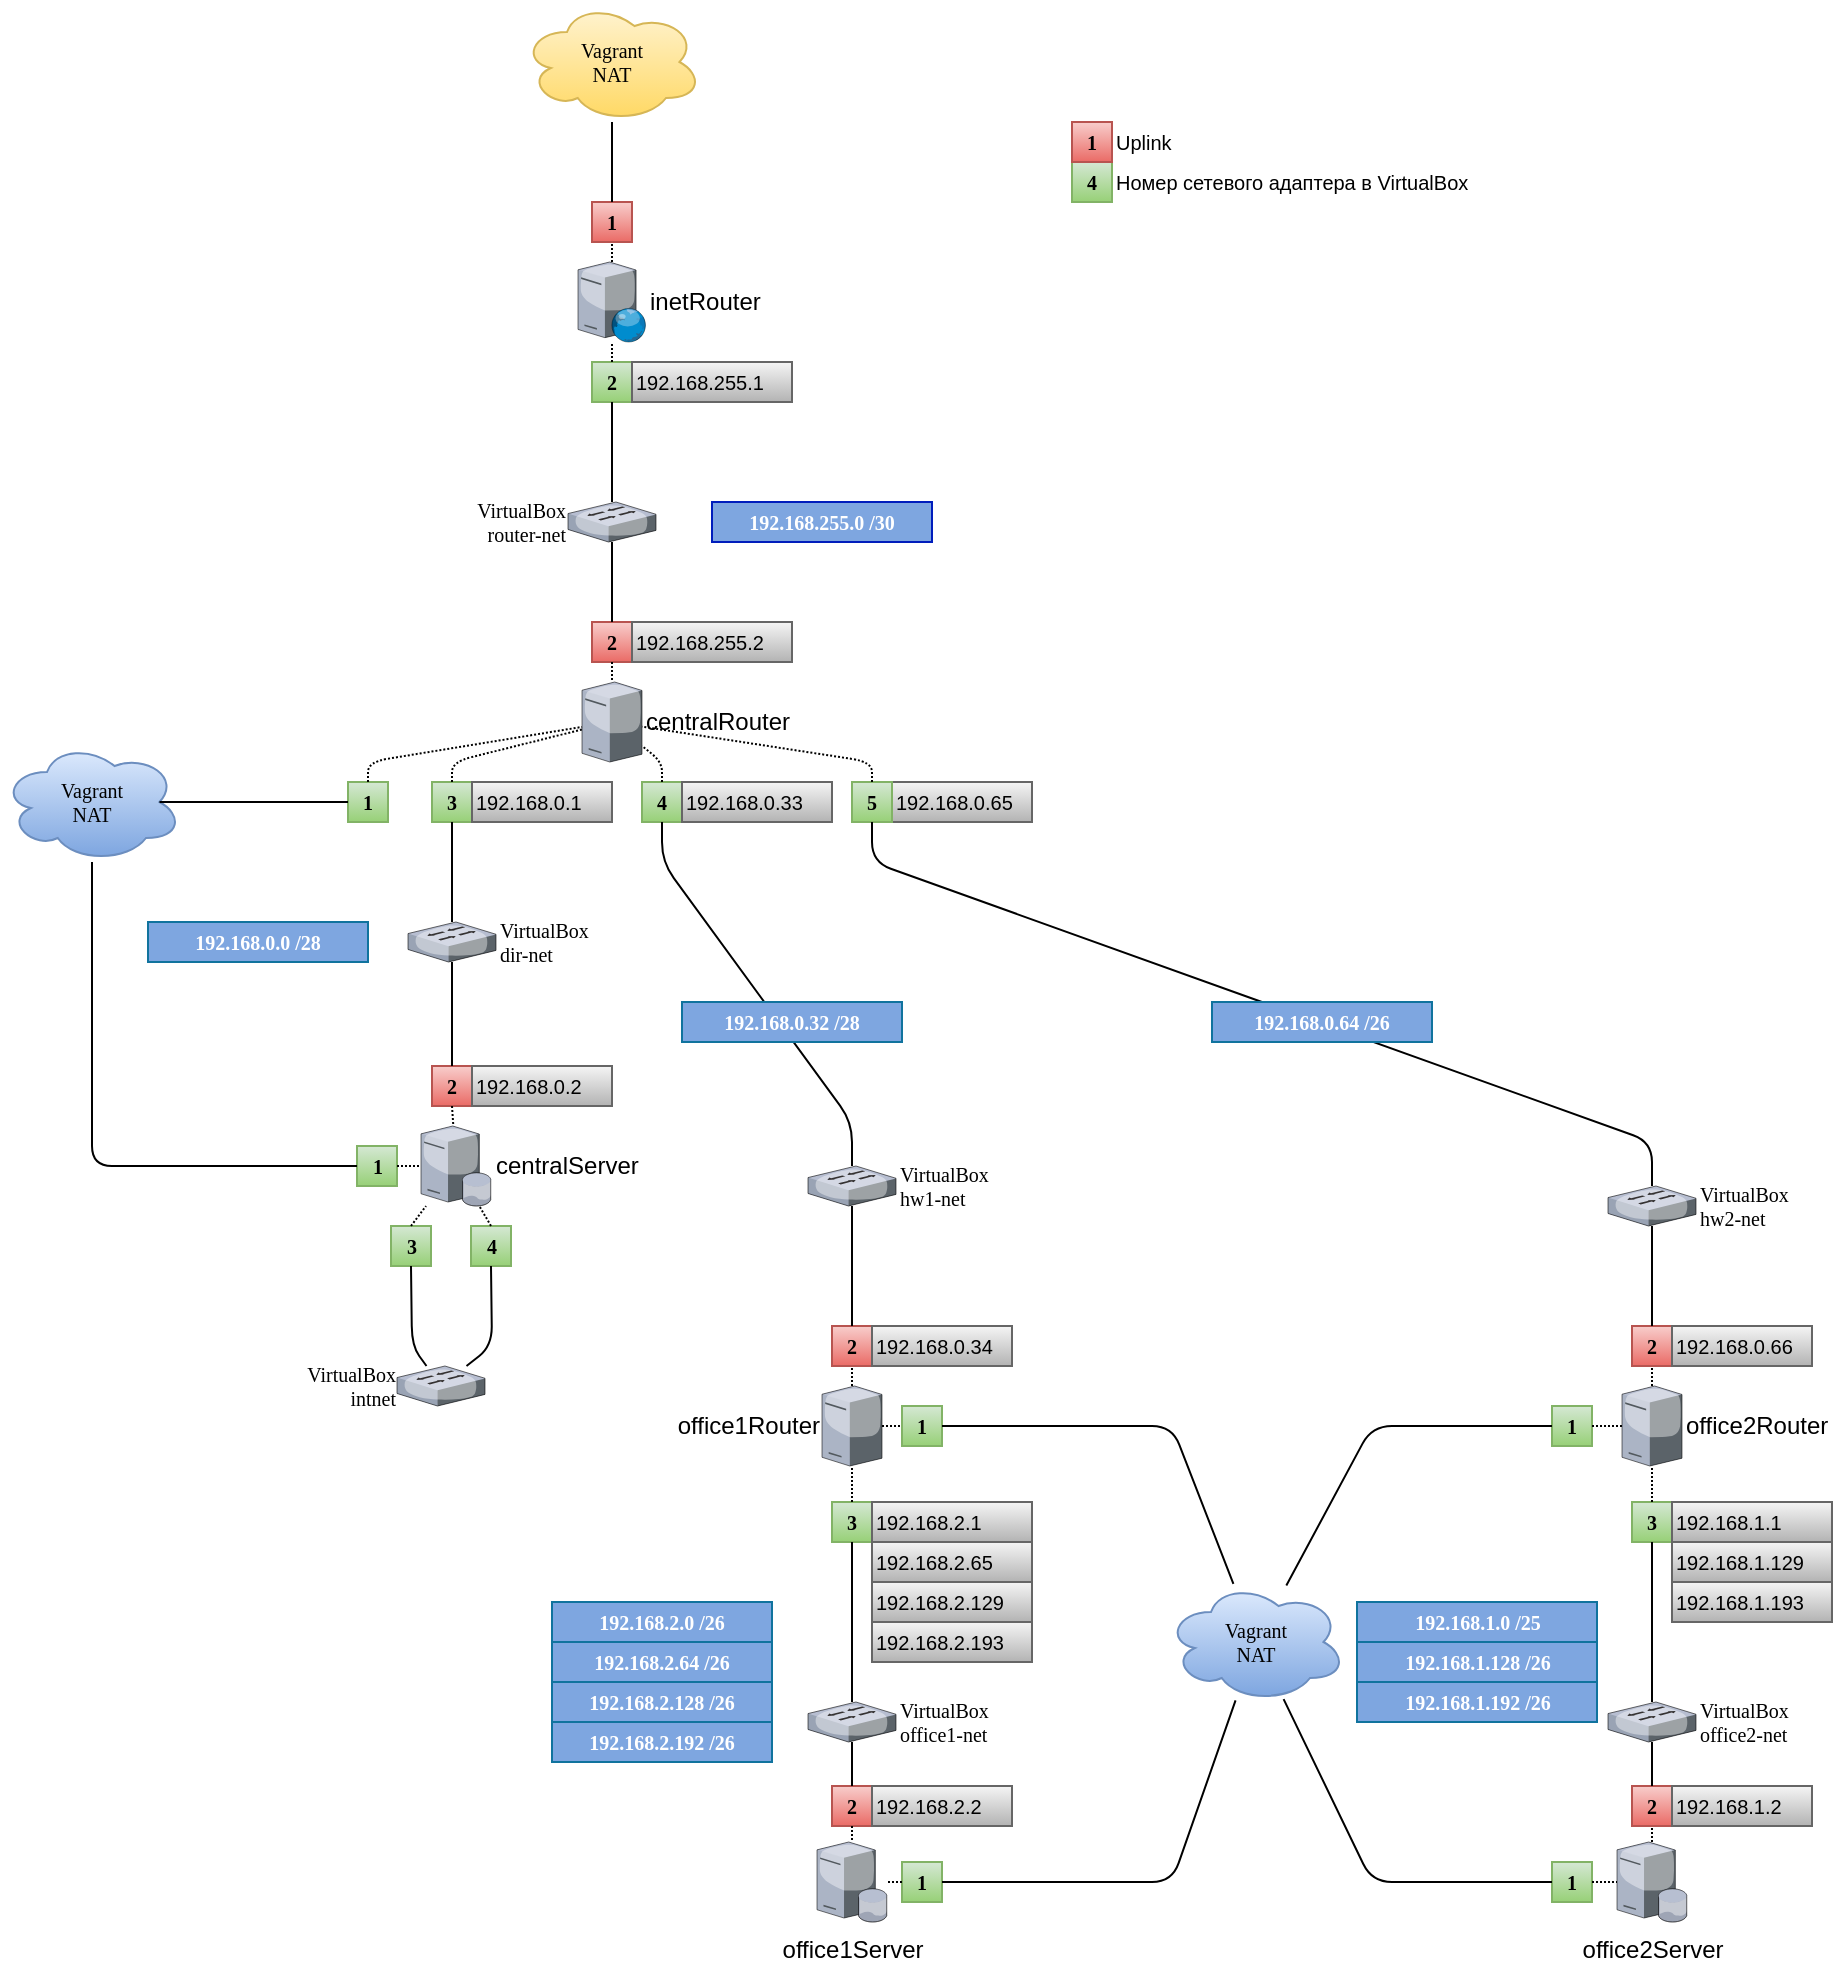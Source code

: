 <mxfile version="12.3.8" type="device" pages="1"><diagram name="Page-1" id="c37626ed-c26b-45fb-9056-f9ebc6bb27b6"><mxGraphModel dx="1422" dy="853" grid="1" gridSize="10" guides="1" tooltips="1" connect="1" arrows="1" fold="1" page="1" pageScale="1" pageWidth="1100" pageHeight="850" background="#ffffff" math="0" shadow="0"><root><mxCell id="0"/><mxCell id="1" parent="0"/><mxCell id="TMG8NA0L2MhNO47dBVVJ-2" value="centralRouter" style="verticalLabelPosition=middle;aspect=fixed;html=1;verticalAlign=middle;strokeColor=none;align=left;outlineConnect=0;shape=mxgraph.citrix.tower_server;labelPosition=right;" parent="1" vertex="1"><mxGeometry x="355" y="360" width="30" height="40" as="geometry"/></mxCell><mxCell id="TMG8NA0L2MhNO47dBVVJ-4" value="inetRouter" style="verticalLabelPosition=middle;aspect=fixed;html=1;verticalAlign=middle;strokeColor=none;align=left;outlineConnect=0;shape=mxgraph.citrix.web_server;labelPosition=right;" parent="1" vertex="1"><mxGeometry x="353" y="150" width="34" height="40" as="geometry"/></mxCell><mxCell id="TMG8NA0L2MhNO47dBVVJ-5" value="centralServer" style="verticalLabelPosition=middle;aspect=fixed;html=1;verticalAlign=middle;strokeColor=none;align=left;outlineConnect=0;shape=mxgraph.citrix.database_server;labelPosition=right;" parent="1" vertex="1"><mxGeometry x="274.5" y="582" width="35" height="40" as="geometry"/></mxCell><mxCell id="TMG8NA0L2MhNO47dBVVJ-12" value="1" style="rounded=0;whiteSpace=wrap;html=1;fontFamily=Verdana;fontSize=10;fillColor=#f8cecc;strokeColor=#b85450;fontStyle=1;gradientColor=#ea6b66;" parent="1" vertex="1"><mxGeometry x="360" y="120" width="20" height="20" as="geometry"/></mxCell><mxCell id="TMG8NA0L2MhNO47dBVVJ-14" value="&lt;div&gt;VirtualBox&lt;/div&gt;&lt;div&gt;router-net&lt;/div&gt;" style="verticalLabelPosition=middle;aspect=fixed;html=1;verticalAlign=middle;strokeColor=none;align=right;outlineConnect=0;shape=mxgraph.citrix.switch;fontFamily=Verdana;fontSize=10;fontColor=#000000;labelPosition=left;" parent="1" vertex="1"><mxGeometry x="348" y="270" width="44" height="20" as="geometry"/></mxCell><mxCell id="TMG8NA0L2MhNO47dBVVJ-15" value="2" style="rounded=0;whiteSpace=wrap;html=1;fontFamily=Verdana;fontSize=10;fillColor=#d5e8d4;strokeColor=#82b366;fontStyle=1;gradientColor=#97d077;" parent="1" vertex="1"><mxGeometry x="360" y="200" width="20" height="20" as="geometry"/></mxCell><mxCell id="TMG8NA0L2MhNO47dBVVJ-17" value="" style="endArrow=none;html=1;fontFamily=Verdana;fontSize=10;fontColor=#FFFFFF;entryX=0.5;entryY=1;entryDx=0;entryDy=0;" parent="1" source="TMG8NA0L2MhNO47dBVVJ-14" target="TMG8NA0L2MhNO47dBVVJ-15" edge="1"><mxGeometry width="50" height="50" relative="1" as="geometry"><mxPoint x="480" y="290" as="sourcePoint"/><mxPoint x="530" y="240" as="targetPoint"/></mxGeometry></mxCell><mxCell id="TMG8NA0L2MhNO47dBVVJ-18" value="2" style="rounded=0;whiteSpace=wrap;html=1;fontFamily=Verdana;fontSize=10;fillColor=#f8cecc;strokeColor=#b85450;fontStyle=1;gradientColor=#ea6b66;" parent="1" vertex="1"><mxGeometry x="360" y="330" width="20" height="20" as="geometry"/></mxCell><mxCell id="TMG8NA0L2MhNO47dBVVJ-20" value="" style="endArrow=none;html=1;fontFamily=Verdana;fontSize=10;fontColor=#000000;exitX=0.5;exitY=0;exitDx=0;exitDy=0;" parent="1" source="TMG8NA0L2MhNO47dBVVJ-18" target="TMG8NA0L2MhNO47dBVVJ-14" edge="1"><mxGeometry width="50" height="50" relative="1" as="geometry"><mxPoint x="280" y="410" as="sourcePoint"/><mxPoint x="330" y="360" as="targetPoint"/></mxGeometry></mxCell><mxCell id="TMG8NA0L2MhNO47dBVVJ-21" value="Vagrant&lt;div&gt;NAT&lt;/div&gt;" style="ellipse;shape=cloud;whiteSpace=wrap;html=1;fontFamily=Verdana;fontSize=10;gradientColor=#ffd966;fillColor=#fff2cc;strokeColor=#d6b656;" parent="1" vertex="1"><mxGeometry x="325" y="20" width="90" height="60" as="geometry"/></mxCell><mxCell id="TMG8NA0L2MhNO47dBVVJ-22" value="" style="endArrow=none;html=1;fontFamily=Verdana;fontSize=10;fontColor=#000000;exitX=0.5;exitY=0;exitDx=0;exitDy=0;" parent="1" source="TMG8NA0L2MhNO47dBVVJ-12" target="TMG8NA0L2MhNO47dBVVJ-21" edge="1"><mxGeometry width="50" height="50" relative="1" as="geometry"><mxPoint x="480" y="80" as="sourcePoint"/><mxPoint x="530" y="30" as="targetPoint"/></mxGeometry></mxCell><mxCell id="TMG8NA0L2MhNO47dBVVJ-23" value="" style="endArrow=none;html=1;fontFamily=Verdana;fontSize=10;fontColor=#000000;entryX=0.5;entryY=1;entryDx=0;entryDy=0;dashed=1;dashPattern=1 1;" parent="1" source="TMG8NA0L2MhNO47dBVVJ-4" target="TMG8NA0L2MhNO47dBVVJ-12" edge="1"><mxGeometry width="50" height="50" relative="1" as="geometry"><mxPoint x="280" y="220" as="sourcePoint"/><mxPoint x="330" y="170" as="targetPoint"/></mxGeometry></mxCell><mxCell id="TMG8NA0L2MhNO47dBVVJ-24" value="" style="endArrow=none;html=1;fontFamily=Verdana;fontSize=10;fontColor=#000000;exitX=0.5;exitY=0;exitDx=0;exitDy=0;dashed=1;dashPattern=1 1;" parent="1" source="TMG8NA0L2MhNO47dBVVJ-15" target="TMG8NA0L2MhNO47dBVVJ-4" edge="1"><mxGeometry width="50" height="50" relative="1" as="geometry"><mxPoint x="280" y="230" as="sourcePoint"/><mxPoint x="330" y="180" as="targetPoint"/></mxGeometry></mxCell><mxCell id="TMG8NA0L2MhNO47dBVVJ-25" value="3" style="rounded=0;whiteSpace=wrap;html=1;fontFamily=Verdana;fontSize=10;fillColor=#d5e8d4;strokeColor=#82b366;fontStyle=1;gradientColor=#97d077;" parent="1" vertex="1"><mxGeometry x="280" y="410" width="20" height="20" as="geometry"/></mxCell><mxCell id="TMG8NA0L2MhNO47dBVVJ-27" value="&lt;div&gt;VirtualBox&lt;/div&gt;&lt;div&gt;dir-net&lt;/div&gt;" style="verticalLabelPosition=middle;aspect=fixed;html=1;verticalAlign=middle;strokeColor=none;align=left;outlineConnect=0;shape=mxgraph.citrix.switch;fontFamily=Verdana;fontSize=10;fontColor=#000000;labelPosition=right;" parent="1" vertex="1"><mxGeometry x="268" y="480" width="44" height="20" as="geometry"/></mxCell><mxCell id="TMG8NA0L2MhNO47dBVVJ-29" value="" style="endArrow=none;html=1;fontFamily=Verdana;fontSize=10;fontColor=#000000;entryX=0.5;entryY=1;entryDx=0;entryDy=0;" parent="1" source="TMG8NA0L2MhNO47dBVVJ-27" target="TMG8NA0L2MhNO47dBVVJ-25" edge="1"><mxGeometry width="50" height="50" relative="1" as="geometry"><mxPoint x="280" y="450" as="sourcePoint"/><mxPoint x="330" y="400" as="targetPoint"/><Array as="points"><mxPoint x="290" y="440"/></Array></mxGeometry></mxCell><mxCell id="TMG8NA0L2MhNO47dBVVJ-30" value="2" style="rounded=0;whiteSpace=wrap;html=1;fontFamily=Verdana;fontSize=10;fillColor=#f8cecc;strokeColor=#b85450;fontStyle=1;gradientColor=#ea6b66;" parent="1" vertex="1"><mxGeometry x="280" y="552" width="20" height="20" as="geometry"/></mxCell><mxCell id="TMG8NA0L2MhNO47dBVVJ-32" value="Vagrant&lt;div&gt;NAT&lt;/div&gt;" style="ellipse;shape=cloud;whiteSpace=wrap;html=1;fontFamily=Verdana;fontSize=10;gradientColor=#7ea6e0;fillColor=#dae8fc;strokeColor=#6c8ebf;" parent="1" vertex="1"><mxGeometry x="65" y="390" width="90" height="60" as="geometry"/></mxCell><mxCell id="TMG8NA0L2MhNO47dBVVJ-33" value="1" style="rounded=0;whiteSpace=wrap;html=1;fontFamily=Verdana;fontSize=10;fillColor=#d5e8d4;strokeColor=#82b366;fontStyle=1;gradientColor=#97d077;" parent="1" vertex="1"><mxGeometry x="238" y="410" width="20" height="20" as="geometry"/></mxCell><mxCell id="TMG8NA0L2MhNO47dBVVJ-34" value="" style="endArrow=none;html=1;fontFamily=Verdana;fontSize=10;fontColor=#000000;entryX=0;entryY=0.5;entryDx=0;entryDy=0;exitX=0.875;exitY=0.5;exitDx=0;exitDy=0;exitPerimeter=0;" parent="1" source="TMG8NA0L2MhNO47dBVVJ-32" target="TMG8NA0L2MhNO47dBVVJ-33" edge="1"><mxGeometry width="50" height="50" relative="1" as="geometry"><mxPoint x="230" y="310" as="sourcePoint"/><mxPoint x="280" y="260" as="targetPoint"/></mxGeometry></mxCell><mxCell id="TMG8NA0L2MhNO47dBVVJ-35" value="4" style="rounded=0;whiteSpace=wrap;html=1;fontFamily=Verdana;fontSize=10;fillColor=#d5e8d4;strokeColor=#82b366;fontStyle=1;gradientColor=#97d077;" parent="1" vertex="1"><mxGeometry x="385" y="410" width="20" height="20" as="geometry"/></mxCell><mxCell id="TMG8NA0L2MhNO47dBVVJ-36" value="&lt;div&gt;VirtualBox&lt;/div&gt;&lt;div&gt;hw1-net&lt;/div&gt;" style="verticalLabelPosition=middle;aspect=fixed;html=1;verticalAlign=middle;strokeColor=none;align=left;outlineConnect=0;shape=mxgraph.citrix.switch;fontFamily=Verdana;fontSize=10;fontColor=#000000;labelPosition=right;" parent="1" vertex="1"><mxGeometry x="468" y="602" width="44" height="20" as="geometry"/></mxCell><mxCell id="TMG8NA0L2MhNO47dBVVJ-37" value="" style="endArrow=none;html=1;fontFamily=Verdana;fontSize=10;fontColor=#000000;entryX=0.5;entryY=1;entryDx=0;entryDy=0;" parent="1" source="TMG8NA0L2MhNO47dBVVJ-36" target="TMG8NA0L2MhNO47dBVVJ-35" edge="1"><mxGeometry width="50" height="50" relative="1" as="geometry"><mxPoint x="550" y="380" as="sourcePoint"/><mxPoint x="600" y="330" as="targetPoint"/><Array as="points"><mxPoint x="490" y="580"/><mxPoint x="395" y="450"/></Array></mxGeometry></mxCell><mxCell id="TMG8NA0L2MhNO47dBVVJ-38" value="" style="endArrow=none;dashed=1;html=1;fontFamily=Verdana;fontSize=10;fontColor=#000000;exitX=0.5;exitY=1;exitDx=0;exitDy=0;dashPattern=1 1;" parent="1" source="TMG8NA0L2MhNO47dBVVJ-18" target="TMG8NA0L2MhNO47dBVVJ-2" edge="1"><mxGeometry width="50" height="50" relative="1" as="geometry"><mxPoint x="480" y="310" as="sourcePoint"/><mxPoint x="530" y="260" as="targetPoint"/></mxGeometry></mxCell><mxCell id="TMG8NA0L2MhNO47dBVVJ-39" value="" style="endArrow=none;dashed=1;html=1;dashPattern=1 1;fontFamily=Verdana;fontSize=10;fontColor=#000000;exitX=0.5;exitY=0;exitDx=0;exitDy=0;" parent="1" source="TMG8NA0L2MhNO47dBVVJ-35" target="TMG8NA0L2MhNO47dBVVJ-2" edge="1"><mxGeometry width="50" height="50" relative="1" as="geometry"><mxPoint x="220" y="320" as="sourcePoint"/><mxPoint x="270" y="270" as="targetPoint"/><Array as="points"><mxPoint x="395" y="400"/></Array></mxGeometry></mxCell><mxCell id="TMG8NA0L2MhNO47dBVVJ-40" value="" style="endArrow=none;dashed=1;html=1;dashPattern=1 1;fontFamily=Verdana;fontSize=10;fontColor=#000000;exitX=0.5;exitY=0;exitDx=0;exitDy=0;" parent="1" source="TMG8NA0L2MhNO47dBVVJ-25" target="TMG8NA0L2MhNO47dBVVJ-2" edge="1"><mxGeometry width="50" height="50" relative="1" as="geometry"><mxPoint x="240" y="340" as="sourcePoint"/><mxPoint x="290" y="290" as="targetPoint"/><Array as="points"><mxPoint x="290" y="400"/></Array></mxGeometry></mxCell><mxCell id="TMG8NA0L2MhNO47dBVVJ-41" value="" style="endArrow=none;dashed=1;html=1;dashPattern=1 1;fontFamily=Verdana;fontSize=10;fontColor=#000000;exitX=0.5;exitY=0;exitDx=0;exitDy=0;" parent="1" source="TMG8NA0L2MhNO47dBVVJ-33" target="TMG8NA0L2MhNO47dBVVJ-2" edge="1"><mxGeometry width="50" height="50" relative="1" as="geometry"><mxPoint x="260" y="350" as="sourcePoint"/><mxPoint x="310" y="300" as="targetPoint"/><Array as="points"><mxPoint x="248" y="400"/></Array></mxGeometry></mxCell><mxCell id="TMG8NA0L2MhNO47dBVVJ-43" value="1" style="rounded=0;whiteSpace=wrap;html=1;fontFamily=Verdana;fontSize=10;fillColor=#d5e8d4;strokeColor=#82b366;fontStyle=1;gradientColor=#97d077;" parent="1" vertex="1"><mxGeometry x="242.5" y="592" width="20" height="20" as="geometry"/></mxCell><mxCell id="TMG8NA0L2MhNO47dBVVJ-44" value="" style="endArrow=none;html=1;fontFamily=Verdana;fontSize=10;fontColor=#000000;entryX=0;entryY=0.5;entryDx=0;entryDy=0;" parent="1" source="TMG8NA0L2MhNO47dBVVJ-32" target="TMG8NA0L2MhNO47dBVVJ-43" edge="1"><mxGeometry width="50" height="50" relative="1" as="geometry"><mxPoint x="118.75" y="580" as="sourcePoint"/><mxPoint x="370" y="520" as="targetPoint"/><Array as="points"><mxPoint x="110" y="602"/></Array></mxGeometry></mxCell><mxCell id="TMG8NA0L2MhNO47dBVVJ-45" value="" style="endArrow=none;html=1;fontFamily=Verdana;fontSize=10;fontColor=#000000;exitX=0.5;exitY=0;exitDx=0;exitDy=0;" parent="1" source="TMG8NA0L2MhNO47dBVVJ-30" target="TMG8NA0L2MhNO47dBVVJ-27" edge="1"><mxGeometry width="50" height="50" relative="1" as="geometry"><mxPoint x="317.5" y="640" as="sourcePoint"/><mxPoint x="367.5" y="590" as="targetPoint"/></mxGeometry></mxCell><mxCell id="TMG8NA0L2MhNO47dBVVJ-46" value="3" style="rounded=0;whiteSpace=wrap;html=1;fontFamily=Verdana;fontSize=10;fillColor=#d5e8d4;strokeColor=#82b366;fontStyle=1;gradientColor=#97d077;" parent="1" vertex="1"><mxGeometry x="259.5" y="632" width="20" height="20" as="geometry"/></mxCell><mxCell id="TMG8NA0L2MhNO47dBVVJ-47" value="4" style="rounded=0;whiteSpace=wrap;html=1;fontFamily=Verdana;fontSize=10;fillColor=#d5e8d4;strokeColor=#82b366;fontStyle=1;gradientColor=#97d077;" parent="1" vertex="1"><mxGeometry x="299.5" y="632" width="20" height="20" as="geometry"/></mxCell><mxCell id="TMG8NA0L2MhNO47dBVVJ-48" value="&lt;div&gt;VirtualBox&lt;/div&gt;&lt;div&gt;intnet&lt;/div&gt;" style="verticalLabelPosition=middle;aspect=fixed;html=1;verticalAlign=middle;strokeColor=none;align=right;outlineConnect=0;shape=mxgraph.citrix.switch;fontFamily=Verdana;fontSize=10;fontColor=#000000;labelPosition=left;" parent="1" vertex="1"><mxGeometry x="262.5" y="702" width="44" height="20" as="geometry"/></mxCell><mxCell id="TMG8NA0L2MhNO47dBVVJ-49" value="" style="endArrow=none;html=1;fontFamily=Verdana;fontSize=10;fontColor=#000000;entryX=0.5;entryY=1;entryDx=0;entryDy=0;" parent="1" source="TMG8NA0L2MhNO47dBVVJ-48" target="TMG8NA0L2MhNO47dBVVJ-46" edge="1"><mxGeometry width="50" height="50" relative="1" as="geometry"><mxPoint x="360" y="712" as="sourcePoint"/><mxPoint x="410" y="662" as="targetPoint"/><Array as="points"><mxPoint x="270" y="692"/></Array></mxGeometry></mxCell><mxCell id="TMG8NA0L2MhNO47dBVVJ-50" value="" style="endArrow=none;html=1;fontFamily=Verdana;fontSize=10;fontColor=#000000;entryX=0.5;entryY=1;entryDx=0;entryDy=0;" parent="1" source="TMG8NA0L2MhNO47dBVVJ-48" target="TMG8NA0L2MhNO47dBVVJ-47" edge="1"><mxGeometry width="50" height="50" relative="1" as="geometry"><mxPoint x="360" y="682" as="sourcePoint"/><mxPoint x="410" y="632" as="targetPoint"/><Array as="points"><mxPoint x="310" y="692"/></Array></mxGeometry></mxCell><mxCell id="TMG8NA0L2MhNO47dBVVJ-51" value="" style="endArrow=none;html=1;fontFamily=Verdana;fontSize=10;fontColor=#000000;dashed=1;dashPattern=1 1;exitX=0.5;exitY=0;exitDx=0;exitDy=0;" parent="1" source="TMG8NA0L2MhNO47dBVVJ-46" target="TMG8NA0L2MhNO47dBVVJ-5" edge="1"><mxGeometry width="50" height="50" relative="1" as="geometry"><mxPoint x="480" y="612" as="sourcePoint"/><mxPoint x="530" y="562" as="targetPoint"/></mxGeometry></mxCell><mxCell id="TMG8NA0L2MhNO47dBVVJ-52" value="" style="endArrow=none;dashed=1;html=1;dashPattern=1 1;fontFamily=Verdana;fontSize=10;fontColor=#000000;exitX=0.5;exitY=0;exitDx=0;exitDy=0;" parent="1" source="TMG8NA0L2MhNO47dBVVJ-47" target="TMG8NA0L2MhNO47dBVVJ-5" edge="1"><mxGeometry width="50" height="50" relative="1" as="geometry"><mxPoint x="410" y="662" as="sourcePoint"/><mxPoint x="460" y="612" as="targetPoint"/></mxGeometry></mxCell><mxCell id="TMG8NA0L2MhNO47dBVVJ-53" value="" style="endArrow=none;dashed=1;html=1;dashPattern=1 1;fontFamily=Verdana;fontSize=10;fontColor=#000000;exitX=1;exitY=0.5;exitDx=0;exitDy=0;" parent="1" source="TMG8NA0L2MhNO47dBVVJ-43" target="TMG8NA0L2MhNO47dBVVJ-5" edge="1"><mxGeometry width="50" height="50" relative="1" as="geometry"><mxPoint x="360" y="582" as="sourcePoint"/><mxPoint x="410" y="532" as="targetPoint"/></mxGeometry></mxCell><mxCell id="TMG8NA0L2MhNO47dBVVJ-54" value="" style="endArrow=none;dashed=1;html=1;dashPattern=1 1;fontFamily=Verdana;fontSize=10;fontColor=#000000;exitX=0.5;exitY=1;exitDx=0;exitDy=0;" parent="1" source="TMG8NA0L2MhNO47dBVVJ-30" target="TMG8NA0L2MhNO47dBVVJ-5" edge="1"><mxGeometry width="50" height="50" relative="1" as="geometry"><mxPoint x="360" y="572" as="sourcePoint"/><mxPoint x="410" y="522" as="targetPoint"/></mxGeometry></mxCell><mxCell id="vB9rNRKVi-I6pKqvipb3-2" value="office1Router" style="verticalLabelPosition=middle;aspect=fixed;html=1;verticalAlign=middle;strokeColor=none;align=right;outlineConnect=0;shape=mxgraph.citrix.tower_server;labelPosition=left;" parent="1" vertex="1"><mxGeometry x="475" y="712" width="30" height="40" as="geometry"/></mxCell><mxCell id="vB9rNRKVi-I6pKqvipb3-3" value="office2Router" style="verticalLabelPosition=middle;aspect=fixed;html=1;verticalAlign=middle;strokeColor=none;align=left;outlineConnect=0;shape=mxgraph.citrix.tower_server;labelPosition=right;" parent="1" vertex="1"><mxGeometry x="875" y="712" width="30" height="40" as="geometry"/></mxCell><mxCell id="vB9rNRKVi-I6pKqvipb3-6" value="2" style="rounded=0;whiteSpace=wrap;html=1;fontFamily=Verdana;fontSize=10;fillColor=#f8cecc;strokeColor=#b85450;fontStyle=1;gradientColor=#ea6b66;" parent="1" vertex="1"><mxGeometry x="480" y="682" width="20" height="20" as="geometry"/></mxCell><mxCell id="vB9rNRKVi-I6pKqvipb3-7" value="2" style="rounded=0;whiteSpace=wrap;html=1;fontFamily=Verdana;fontSize=10;fillColor=#f8cecc;strokeColor=#b85450;fontStyle=1;gradientColor=#ea6b66;" parent="1" vertex="1"><mxGeometry x="880" y="682" width="20" height="20" as="geometry"/></mxCell><mxCell id="vB9rNRKVi-I6pKqvipb3-8" value="" style="endArrow=none;html=1;exitX=0.5;exitY=0;exitDx=0;exitDy=0;" parent="1" source="vB9rNRKVi-I6pKqvipb3-6" target="TMG8NA0L2MhNO47dBVVJ-36" edge="1"><mxGeometry width="50" height="50" relative="1" as="geometry"><mxPoint x="527" y="692" as="sourcePoint"/><mxPoint x="667" y="651.072" as="targetPoint"/><Array as="points"><mxPoint x="490" y="670"/></Array></mxGeometry></mxCell><mxCell id="vB9rNRKVi-I6pKqvipb3-9" value="" style="endArrow=none;html=1;entryX=0.5;entryY=0;entryDx=0;entryDy=0;" parent="1" source="dJXGeFQNO2qQ94V0Q5HH-27" target="vB9rNRKVi-I6pKqvipb3-7" edge="1"><mxGeometry width="50" height="50" relative="1" as="geometry"><mxPoint x="711" y="650.148" as="sourcePoint"/><mxPoint x="737" y="672" as="targetPoint"/><Array as="points"><mxPoint x="890" y="670"/></Array></mxGeometry></mxCell><mxCell id="vB9rNRKVi-I6pKqvipb3-10" value="3" style="rounded=0;whiteSpace=wrap;html=1;fontFamily=Verdana;fontSize=10;fillColor=#d5e8d4;strokeColor=#82b366;fontStyle=1;gradientColor=#97d077;" parent="1" vertex="1"><mxGeometry x="480" y="770" width="20" height="20" as="geometry"/></mxCell><mxCell id="vB9rNRKVi-I6pKqvipb3-11" value="3" style="rounded=0;whiteSpace=wrap;html=1;fontFamily=Verdana;fontSize=10;fillColor=#d5e8d4;strokeColor=#82b366;fontStyle=1;gradientColor=#97d077;" parent="1" vertex="1"><mxGeometry x="880" y="770" width="20" height="20" as="geometry"/></mxCell><mxCell id="vB9rNRKVi-I6pKqvipb3-12" value="&lt;div&gt;VirtualBox&lt;/div&gt;&lt;div&gt;office1-net&lt;/div&gt;" style="verticalLabelPosition=middle;aspect=fixed;html=1;verticalAlign=middle;strokeColor=none;align=left;outlineConnect=0;shape=mxgraph.citrix.switch;fontFamily=Verdana;fontSize=10;fontColor=#000000;labelPosition=right;" parent="1" vertex="1"><mxGeometry x="468" y="870" width="44" height="20" as="geometry"/></mxCell><mxCell id="vB9rNRKVi-I6pKqvipb3-14" value="&lt;div&gt;VirtualBox&lt;/div&gt;&lt;div&gt;office2-net&lt;/div&gt;" style="verticalLabelPosition=middle;aspect=fixed;html=1;verticalAlign=middle;strokeColor=none;align=left;outlineConnect=0;shape=mxgraph.citrix.switch;fontFamily=Verdana;fontSize=10;fontColor=#000000;labelPosition=right;" parent="1" vertex="1"><mxGeometry x="868" y="870" width="44" height="20" as="geometry"/></mxCell><mxCell id="vB9rNRKVi-I6pKqvipb3-15" value="office2Server" style="verticalLabelPosition=bottom;aspect=fixed;html=1;verticalAlign=top;strokeColor=none;align=center;outlineConnect=0;shape=mxgraph.citrix.database_server;labelPosition=center;" parent="1" vertex="1"><mxGeometry x="872.5" y="940" width="35" height="40" as="geometry"/></mxCell><mxCell id="vB9rNRKVi-I6pKqvipb3-16" value="office1Server" style="verticalLabelPosition=bottom;aspect=fixed;html=1;verticalAlign=top;strokeColor=none;align=center;outlineConnect=0;shape=mxgraph.citrix.database_server;labelPosition=center;" parent="1" vertex="1"><mxGeometry x="472.5" y="940" width="35" height="40" as="geometry"/></mxCell><mxCell id="vB9rNRKVi-I6pKqvipb3-17" value="2" style="rounded=0;whiteSpace=wrap;html=1;fontFamily=Verdana;fontSize=10;fillColor=#f8cecc;strokeColor=#b85450;fontStyle=1;gradientColor=#ea6b66;" parent="1" vertex="1"><mxGeometry x="480" y="912" width="20" height="20" as="geometry"/></mxCell><mxCell id="vB9rNRKVi-I6pKqvipb3-18" value="2" style="rounded=0;whiteSpace=wrap;html=1;fontFamily=Verdana;fontSize=10;fillColor=#f8cecc;strokeColor=#b85450;fontStyle=1;gradientColor=#ea6b66;" parent="1" vertex="1"><mxGeometry x="880" y="912" width="20" height="20" as="geometry"/></mxCell><mxCell id="vB9rNRKVi-I6pKqvipb3-19" value="" style="endArrow=none;html=1;entryX=0.5;entryY=1;entryDx=0;entryDy=0;" parent="1" source="vB9rNRKVi-I6pKqvipb3-12" target="vB9rNRKVi-I6pKqvipb3-10" edge="1"><mxGeometry width="50" height="50" relative="1" as="geometry"><mxPoint x="507" y="802" as="sourcePoint"/><mxPoint x="557" y="752" as="targetPoint"/></mxGeometry></mxCell><mxCell id="vB9rNRKVi-I6pKqvipb3-20" value="" style="endArrow=none;html=1;entryX=0.5;entryY=0;entryDx=0;entryDy=0;" parent="1" source="vB9rNRKVi-I6pKqvipb3-12" target="vB9rNRKVi-I6pKqvipb3-17" edge="1"><mxGeometry width="50" height="50" relative="1" as="geometry"><mxPoint x="487" y="842" as="sourcePoint"/><mxPoint x="537" y="792" as="targetPoint"/></mxGeometry></mxCell><mxCell id="vB9rNRKVi-I6pKqvipb3-21" value="" style="endArrow=none;html=1;entryX=0.5;entryY=1;entryDx=0;entryDy=0;" parent="1" source="vB9rNRKVi-I6pKqvipb3-14" target="vB9rNRKVi-I6pKqvipb3-11" edge="1"><mxGeometry width="50" height="50" relative="1" as="geometry"><mxPoint x="697" y="812" as="sourcePoint"/><mxPoint x="747" y="762" as="targetPoint"/></mxGeometry></mxCell><mxCell id="vB9rNRKVi-I6pKqvipb3-22" value="" style="endArrow=none;html=1;entryX=0.5;entryY=0;entryDx=0;entryDy=0;" parent="1" source="vB9rNRKVi-I6pKqvipb3-14" target="vB9rNRKVi-I6pKqvipb3-18" edge="1"><mxGeometry width="50" height="50" relative="1" as="geometry"><mxPoint x="707" y="812" as="sourcePoint"/><mxPoint x="757" y="762" as="targetPoint"/></mxGeometry></mxCell><mxCell id="vB9rNRKVi-I6pKqvipb3-23" value="" style="endArrow=none;html=1;dashed=1;dashPattern=1 1;exitX=0.5;exitY=1;exitDx=0;exitDy=0;" parent="1" source="vB9rNRKVi-I6pKqvipb3-17" target="vB9rNRKVi-I6pKqvipb3-16" edge="1"><mxGeometry width="50" height="50" relative="1" as="geometry"><mxPoint x="497" y="702" as="sourcePoint"/><mxPoint x="547" y="652" as="targetPoint"/></mxGeometry></mxCell><mxCell id="vB9rNRKVi-I6pKqvipb3-24" value="" style="endArrow=none;dashed=1;html=1;dashPattern=1 1;entryX=0.5;entryY=1;entryDx=0;entryDy=0;" parent="1" source="vB9rNRKVi-I6pKqvipb3-15" target="vB9rNRKVi-I6pKqvipb3-18" edge="1"><mxGeometry width="50" height="50" relative="1" as="geometry"><mxPoint x="697" y="812" as="sourcePoint"/><mxPoint x="747" y="762" as="targetPoint"/></mxGeometry></mxCell><mxCell id="vB9rNRKVi-I6pKqvipb3-25" value="" style="endArrow=none;dashed=1;html=1;dashPattern=1 1;entryX=0.5;entryY=1;entryDx=0;entryDy=0;" parent="1" source="vB9rNRKVi-I6pKqvipb3-2" target="vB9rNRKVi-I6pKqvipb3-6" edge="1"><mxGeometry width="50" height="50" relative="1" as="geometry"><mxPoint x="487" y="712" as="sourcePoint"/><mxPoint x="537" y="662" as="targetPoint"/></mxGeometry></mxCell><mxCell id="vB9rNRKVi-I6pKqvipb3-26" value="" style="endArrow=none;dashed=1;html=1;dashPattern=1 1;exitX=0.5;exitY=0;exitDx=0;exitDy=0;" parent="1" source="vB9rNRKVi-I6pKqvipb3-10" target="vB9rNRKVi-I6pKqvipb3-2" edge="1"><mxGeometry width="50" height="50" relative="1" as="geometry"><mxPoint x="467" y="712" as="sourcePoint"/><mxPoint x="517" y="662" as="targetPoint"/></mxGeometry></mxCell><mxCell id="vB9rNRKVi-I6pKqvipb3-27" value="" style="endArrow=none;dashed=1;html=1;dashPattern=1 1;exitX=0.5;exitY=0;exitDx=0;exitDy=0;" parent="1" source="vB9rNRKVi-I6pKqvipb3-11" target="vB9rNRKVi-I6pKqvipb3-3" edge="1"><mxGeometry width="50" height="50" relative="1" as="geometry"><mxPoint x="697" y="822" as="sourcePoint"/><mxPoint x="747" y="772" as="targetPoint"/></mxGeometry></mxCell><mxCell id="vB9rNRKVi-I6pKqvipb3-28" value="" style="endArrow=none;dashed=1;html=1;dashPattern=1 1;entryX=0.5;entryY=1;entryDx=0;entryDy=0;" parent="1" source="vB9rNRKVi-I6pKqvipb3-3" target="vB9rNRKVi-I6pKqvipb3-7" edge="1"><mxGeometry width="50" height="50" relative="1" as="geometry"><mxPoint x="707" y="762" as="sourcePoint"/><mxPoint x="757" y="712" as="targetPoint"/></mxGeometry></mxCell><mxCell id="vB9rNRKVi-I6pKqvipb3-29" value="Vagrant&lt;br&gt;&lt;div&gt;NAT&lt;/div&gt;" style="ellipse;shape=cloud;whiteSpace=wrap;html=1;fontFamily=Verdana;fontSize=10;gradientColor=#7ea6e0;fillColor=#dae8fc;strokeColor=#6c8ebf;" parent="1" vertex="1"><mxGeometry x="647" y="810" width="90" height="60" as="geometry"/></mxCell><mxCell id="vB9rNRKVi-I6pKqvipb3-34" value="1" style="rounded=0;whiteSpace=wrap;html=1;fontFamily=Verdana;fontSize=10;fillColor=#d5e8d4;strokeColor=#82b366;fontStyle=1;gradientColor=#97d077;" parent="1" vertex="1"><mxGeometry x="515" y="722" width="20" height="20" as="geometry"/></mxCell><mxCell id="vB9rNRKVi-I6pKqvipb3-35" value="1" style="rounded=0;whiteSpace=wrap;html=1;fontFamily=Verdana;fontSize=10;fillColor=#d5e8d4;strokeColor=#82b366;fontStyle=1;gradientColor=#97d077;" parent="1" vertex="1"><mxGeometry x="840" y="722" width="20" height="20" as="geometry"/></mxCell><mxCell id="vB9rNRKVi-I6pKqvipb3-37" value="1" style="rounded=0;whiteSpace=wrap;html=1;fontFamily=Verdana;fontSize=10;fillColor=#d5e8d4;strokeColor=#82b366;fontStyle=1;gradientColor=#97d077;" parent="1" vertex="1"><mxGeometry x="515" y="950" width="20" height="20" as="geometry"/></mxCell><mxCell id="vB9rNRKVi-I6pKqvipb3-38" value="1" style="rounded=0;whiteSpace=wrap;html=1;fontFamily=Verdana;fontSize=10;fillColor=#d5e8d4;strokeColor=#82b366;fontStyle=1;gradientColor=#97d077;" parent="1" vertex="1"><mxGeometry x="840" y="950" width="20" height="20" as="geometry"/></mxCell><mxCell id="vB9rNRKVi-I6pKqvipb3-39" value="" style="endArrow=none;html=1;exitX=1;exitY=0.5;exitDx=0;exitDy=0;" parent="1" source="vB9rNRKVi-I6pKqvipb3-34" target="vB9rNRKVi-I6pKqvipb3-29" edge="1"><mxGeometry width="50" height="50" relative="1" as="geometry"><mxPoint x="670" y="750" as="sourcePoint"/><mxPoint x="720" y="700" as="targetPoint"/><Array as="points"><mxPoint x="650" y="732"/></Array></mxGeometry></mxCell><mxCell id="vB9rNRKVi-I6pKqvipb3-40" value="" style="endArrow=none;html=1;entryX=0;entryY=0.5;entryDx=0;entryDy=0;" parent="1" source="vB9rNRKVi-I6pKqvipb3-29" target="vB9rNRKVi-I6pKqvipb3-35" edge="1"><mxGeometry width="50" height="50" relative="1" as="geometry"><mxPoint x="660" y="710" as="sourcePoint"/><mxPoint x="710" y="660" as="targetPoint"/><Array as="points"><mxPoint x="750" y="732"/></Array></mxGeometry></mxCell><mxCell id="vB9rNRKVi-I6pKqvipb3-41" value="" style="endArrow=none;html=1;exitX=1;exitY=0.5;exitDx=0;exitDy=0;" parent="1" source="vB9rNRKVi-I6pKqvipb3-37" target="vB9rNRKVi-I6pKqvipb3-29" edge="1"><mxGeometry width="50" height="50" relative="1" as="geometry"><mxPoint x="680" y="730" as="sourcePoint"/><mxPoint x="730" y="680" as="targetPoint"/><Array as="points"><mxPoint x="650" y="960"/></Array></mxGeometry></mxCell><mxCell id="vB9rNRKVi-I6pKqvipb3-42" value="" style="endArrow=none;html=1;exitX=0;exitY=0.5;exitDx=0;exitDy=0;" parent="1" source="vB9rNRKVi-I6pKqvipb3-38" target="vB9rNRKVi-I6pKqvipb3-29" edge="1"><mxGeometry width="50" height="50" relative="1" as="geometry"><mxPoint x="690" y="930" as="sourcePoint"/><mxPoint x="740" y="880" as="targetPoint"/><Array as="points"><mxPoint x="750" y="960"/></Array></mxGeometry></mxCell><mxCell id="vB9rNRKVi-I6pKqvipb3-43" value="" style="endArrow=none;dashed=1;html=1;dashPattern=1 1;entryX=0;entryY=0.5;entryDx=0;entryDy=0;" parent="1" source="vB9rNRKVi-I6pKqvipb3-2" target="vB9rNRKVi-I6pKqvipb3-34" edge="1"><mxGeometry width="50" height="50" relative="1" as="geometry"><mxPoint x="440" y="670" as="sourcePoint"/><mxPoint x="490" y="620" as="targetPoint"/></mxGeometry></mxCell><mxCell id="vB9rNRKVi-I6pKqvipb3-44" value="" style="endArrow=none;dashed=1;html=1;dashPattern=1 1;entryX=1;entryY=0.5;entryDx=0;entryDy=0;" parent="1" source="vB9rNRKVi-I6pKqvipb3-3" target="vB9rNRKVi-I6pKqvipb3-35" edge="1"><mxGeometry width="50" height="50" relative="1" as="geometry"><mxPoint x="500" y="680" as="sourcePoint"/><mxPoint x="550" y="630" as="targetPoint"/></mxGeometry></mxCell><mxCell id="vB9rNRKVi-I6pKqvipb3-46" value="" style="endArrow=none;dashed=1;html=1;dashPattern=1 1;exitX=1;exitY=0.5;exitDx=0;exitDy=0;" parent="1" source="vB9rNRKVi-I6pKqvipb3-38" target="vB9rNRKVi-I6pKqvipb3-15" edge="1"><mxGeometry width="50" height="50" relative="1" as="geometry"><mxPoint x="190" y="1010" as="sourcePoint"/><mxPoint x="240" y="960" as="targetPoint"/></mxGeometry></mxCell><mxCell id="vB9rNRKVi-I6pKqvipb3-47" value="" style="endArrow=none;dashed=1;html=1;dashPattern=1 1;exitX=0;exitY=0.5;exitDx=0;exitDy=0;" parent="1" source="vB9rNRKVi-I6pKqvipb3-37" target="vB9rNRKVi-I6pKqvipb3-16" edge="1"><mxGeometry width="50" height="50" relative="1" as="geometry"><mxPoint x="490" y="700" as="sourcePoint"/><mxPoint x="540" y="650" as="targetPoint"/></mxGeometry></mxCell><mxCell id="dJXGeFQNO2qQ94V0Q5HH-1" value="4" style="rounded=0;whiteSpace=wrap;html=1;fontFamily=Verdana;fontSize=10;fillColor=#d5e8d4;strokeColor=#82b366;fontStyle=1;gradientColor=#97d077;" vertex="1" parent="1"><mxGeometry x="600" y="100" width="20" height="20" as="geometry"/></mxCell><mxCell id="dJXGeFQNO2qQ94V0Q5HH-2" value="Номер сетевого адаптера в VirtualBox" style="text;html=1;strokeColor=none;fillColor=none;align=left;verticalAlign=middle;whiteSpace=wrap;rounded=0;fontSize=10;" vertex="1" parent="1"><mxGeometry x="620" y="100" width="260" height="20" as="geometry"/></mxCell><mxCell id="dJXGeFQNO2qQ94V0Q5HH-3" value="1" style="rounded=0;whiteSpace=wrap;html=1;fontFamily=Verdana;fontSize=10;fillColor=#f8cecc;strokeColor=#b85450;fontStyle=1;gradientColor=#ea6b66;" vertex="1" parent="1"><mxGeometry x="600" y="80" width="20" height="20" as="geometry"/></mxCell><mxCell id="dJXGeFQNO2qQ94V0Q5HH-4" value="Uplink" style="text;html=1;strokeColor=none;fillColor=none;align=left;verticalAlign=middle;whiteSpace=wrap;rounded=0;fontSize=10;" vertex="1" parent="1"><mxGeometry x="620" y="80" width="260" height="20" as="geometry"/></mxCell><mxCell id="dJXGeFQNO2qQ94V0Q5HH-5" value="192.168.2.0 /26" style="rounded=0;whiteSpace=wrap;html=1;fontFamily=Verdana;fontSize=10;fillColor=#7EA6E0;strokeColor=#10739e;fontStyle=1;fontColor=#FFFFFF;" vertex="1" parent="1"><mxGeometry x="340" y="820" width="110" height="20" as="geometry"/></mxCell><mxCell id="dJXGeFQNO2qQ94V0Q5HH-6" value="192.168.2.64 /26" style="rounded=0;whiteSpace=wrap;html=1;fontFamily=Verdana;fontSize=10;fillColor=#7EA6E0;strokeColor=#10739e;fontStyle=1;fontColor=#FFFFFF;" vertex="1" parent="1"><mxGeometry x="340" y="840" width="110" height="20" as="geometry"/></mxCell><mxCell id="dJXGeFQNO2qQ94V0Q5HH-7" value="192.168.2.128 /26" style="rounded=0;whiteSpace=wrap;html=1;fontFamily=Verdana;fontSize=10;fillColor=#7EA6E0;strokeColor=#10739e;fontStyle=1;fontColor=#FFFFFF;" vertex="1" parent="1"><mxGeometry x="340" y="860" width="110" height="20" as="geometry"/></mxCell><mxCell id="dJXGeFQNO2qQ94V0Q5HH-8" value="192.168.1.0 /25" style="rounded=0;whiteSpace=wrap;html=1;fontFamily=Verdana;fontSize=10;fillColor=#7EA6E0;strokeColor=#10739e;fontStyle=1;align=center;fontColor=#FFFFFF;" vertex="1" parent="1"><mxGeometry x="742.5" y="820" width="120" height="20" as="geometry"/></mxCell><mxCell id="dJXGeFQNO2qQ94V0Q5HH-9" value="192.168.1.128 /26" style="rounded=0;whiteSpace=wrap;html=1;fontFamily=Verdana;fontSize=10;fillColor=#7EA6E0;strokeColor=#10739e;fontStyle=1;fontColor=#FFFFFF;" vertex="1" parent="1"><mxGeometry x="742.5" y="840" width="120" height="20" as="geometry"/></mxCell><mxCell id="dJXGeFQNO2qQ94V0Q5HH-10" value="192.168.1.192 /26" style="rounded=0;whiteSpace=wrap;html=1;fontFamily=Verdana;fontSize=10;fillColor=#7EA6E0;strokeColor=#10739e;fontStyle=1;fontColor=#FFFFFF;" vertex="1" parent="1"><mxGeometry x="742.5" y="860" width="120" height="20" as="geometry"/></mxCell><mxCell id="dJXGeFQNO2qQ94V0Q5HH-11" value="192.168.2.192 /26" style="rounded=0;whiteSpace=wrap;html=1;fontFamily=Verdana;fontSize=10;fillColor=#7EA6E0;strokeColor=#10739e;fontStyle=1;fontColor=#FFFFFF;" vertex="1" parent="1"><mxGeometry x="340" y="880" width="110" height="20" as="geometry"/></mxCell><mxCell id="dJXGeFQNO2qQ94V0Q5HH-12" value="192.168.0.0 /28" style="rounded=0;whiteSpace=wrap;html=1;fontFamily=Verdana;fontSize=10;fillColor=#7EA6E0;strokeColor=#10739e;fontStyle=1;align=center;fontColor=#FFFFFF;" vertex="1" parent="1"><mxGeometry x="138" y="480" width="110" height="20" as="geometry"/></mxCell><mxCell id="dJXGeFQNO2qQ94V0Q5HH-13" value="192.168.0.32 /28" style="rounded=0;whiteSpace=wrap;html=1;fontFamily=Verdana;fontSize=10;fillColor=#7EA6E0;strokeColor=#10739e;fontStyle=1;align=center;fontColor=#FFFFFF;" vertex="1" parent="1"><mxGeometry x="405" y="520" width="110" height="20" as="geometry"/></mxCell><mxCell id="dJXGeFQNO2qQ94V0Q5HH-15" value="192.168.255.0 /30" style="rounded=0;whiteSpace=wrap;html=1;fontFamily=Verdana;fontSize=10;fillColor=#7EA6E0;strokeColor=#001DBC;fontStyle=1;align=center;fontColor=#ffffff;" vertex="1" parent="1"><mxGeometry x="420" y="270" width="110" height="20" as="geometry"/></mxCell><mxCell id="dJXGeFQNO2qQ94V0Q5HH-17" value="192.168.255.2" style="text;html=1;strokeColor=#666666;fillColor=#f5f5f5;align=left;verticalAlign=middle;whiteSpace=wrap;rounded=0;fontSize=10;labelBackgroundColor=none;gradientColor=#b3b3b3;" vertex="1" parent="1"><mxGeometry x="380" y="330" width="80" height="20" as="geometry"/></mxCell><mxCell id="dJXGeFQNO2qQ94V0Q5HH-18" value="192.168.0.1" style="text;html=1;strokeColor=#666666;fillColor=#f5f5f5;align=left;verticalAlign=middle;whiteSpace=wrap;rounded=0;fontSize=10;labelBackgroundColor=none;gradientColor=#b3b3b3;" vertex="1" parent="1"><mxGeometry x="300" y="410" width="70" height="20" as="geometry"/></mxCell><mxCell id="dJXGeFQNO2qQ94V0Q5HH-20" value="192.168.0.33" style="text;html=1;strokeColor=#666666;fillColor=#f5f5f5;align=left;verticalAlign=middle;whiteSpace=wrap;rounded=0;fontSize=10;labelBackgroundColor=none;gradientColor=#b3b3b3;" vertex="1" parent="1"><mxGeometry x="405" y="410" width="75" height="20" as="geometry"/></mxCell><mxCell id="dJXGeFQNO2qQ94V0Q5HH-21" value="192.168.0.65" style="text;html=1;strokeColor=#666666;fillColor=#f5f5f5;align=left;verticalAlign=middle;whiteSpace=wrap;rounded=0;fontSize=10;gradientColor=#b3b3b3;" vertex="1" parent="1"><mxGeometry x="510" y="410" width="70" height="20" as="geometry"/></mxCell><mxCell id="dJXGeFQNO2qQ94V0Q5HH-16" value="192.168.255.1" style="text;html=1;strokeColor=#666666;fillColor=#f5f5f5;align=left;verticalAlign=middle;whiteSpace=wrap;rounded=0;fontSize=10;labelBackgroundColor=none;gradientColor=#b3b3b3;" vertex="1" parent="1"><mxGeometry x="380" y="200" width="80" height="20" as="geometry"/></mxCell><mxCell id="dJXGeFQNO2qQ94V0Q5HH-22" value="5" style="rounded=0;whiteSpace=wrap;html=1;fontFamily=Verdana;fontSize=10;fillColor=#d5e8d4;strokeColor=#82b366;fontStyle=1;gradientColor=#97d077;" vertex="1" parent="1"><mxGeometry x="490" y="410" width="20" height="20" as="geometry"/></mxCell><mxCell id="dJXGeFQNO2qQ94V0Q5HH-24" value="" style="endArrow=none;dashed=1;html=1;dashPattern=1 1;fontSize=10;fontColor=#3333FF;exitX=0.5;exitY=0;exitDx=0;exitDy=0;" edge="1" parent="1" source="dJXGeFQNO2qQ94V0Q5HH-22" target="TMG8NA0L2MhNO47dBVVJ-2"><mxGeometry width="50" height="50" relative="1" as="geometry"><mxPoint x="520" y="310" as="sourcePoint"/><mxPoint x="570" y="260" as="targetPoint"/><Array as="points"><mxPoint x="500" y="400"/></Array></mxGeometry></mxCell><mxCell id="dJXGeFQNO2qQ94V0Q5HH-26" value="192.168.0.2" style="text;html=1;strokeColor=#666666;fillColor=#f5f5f5;align=left;verticalAlign=middle;whiteSpace=wrap;rounded=0;fontSize=10;labelBackgroundColor=none;gradientColor=#b3b3b3;" vertex="1" parent="1"><mxGeometry x="300" y="552" width="70" height="20" as="geometry"/></mxCell><mxCell id="dJXGeFQNO2qQ94V0Q5HH-27" value="&lt;div&gt;VirtualBox&lt;/div&gt;&lt;div&gt;hw2-net&lt;/div&gt;" style="verticalLabelPosition=middle;aspect=fixed;html=1;verticalAlign=middle;strokeColor=none;align=left;outlineConnect=0;shape=mxgraph.citrix.switch;fontFamily=Verdana;fontSize=10;fontColor=#000000;labelPosition=right;" vertex="1" parent="1"><mxGeometry x="868" y="612" width="44" height="20" as="geometry"/></mxCell><mxCell id="dJXGeFQNO2qQ94V0Q5HH-28" value="" style="endArrow=none;html=1;fontSize=10;fontColor=#FFFFFF;exitX=0.5;exitY=1;exitDx=0;exitDy=0;" edge="1" parent="1" source="dJXGeFQNO2qQ94V0Q5HH-22" target="dJXGeFQNO2qQ94V0Q5HH-27"><mxGeometry width="50" height="50" relative="1" as="geometry"><mxPoint x="650" y="410" as="sourcePoint"/><mxPoint x="700" y="360" as="targetPoint"/><Array as="points"><mxPoint x="500" y="450"/><mxPoint x="890" y="590"/></Array></mxGeometry></mxCell><mxCell id="dJXGeFQNO2qQ94V0Q5HH-14" value="192.168.0.64 /26" style="rounded=0;whiteSpace=wrap;html=1;fontFamily=Verdana;fontSize=10;fillColor=#7EA6E0;strokeColor=#10739e;fontStyle=1;align=center;fontColor=#FFFFFF;" vertex="1" parent="1"><mxGeometry x="670" y="520" width="110" height="20" as="geometry"/></mxCell><mxCell id="dJXGeFQNO2qQ94V0Q5HH-29" value="192.168.0.34" style="text;html=1;strokeColor=#666666;fillColor=#f5f5f5;align=left;verticalAlign=middle;whiteSpace=wrap;rounded=0;fontSize=10;labelBackgroundColor=none;gradientColor=#b3b3b3;" vertex="1" parent="1"><mxGeometry x="500" y="682" width="70" height="20" as="geometry"/></mxCell><mxCell id="dJXGeFQNO2qQ94V0Q5HH-30" value="192.168.0.66" style="text;html=1;strokeColor=#666666;fillColor=#f5f5f5;align=left;verticalAlign=middle;whiteSpace=wrap;rounded=0;fontSize=10;labelBackgroundColor=none;gradientColor=#b3b3b3;" vertex="1" parent="1"><mxGeometry x="900" y="682" width="70" height="20" as="geometry"/></mxCell><mxCell id="dJXGeFQNO2qQ94V0Q5HH-31" value="192.168.2.1" style="text;html=1;strokeColor=#666666;fillColor=#f5f5f5;align=left;verticalAlign=middle;whiteSpace=wrap;rounded=0;fontSize=10;labelBackgroundColor=none;gradientColor=#b3b3b3;" vertex="1" parent="1"><mxGeometry x="500" y="770" width="80" height="20" as="geometry"/></mxCell><mxCell id="dJXGeFQNO2qQ94V0Q5HH-32" value="192.168.2.2" style="text;html=1;strokeColor=#666666;fillColor=#f5f5f5;align=left;verticalAlign=middle;whiteSpace=wrap;rounded=0;fontSize=10;labelBackgroundColor=none;gradientColor=#b3b3b3;" vertex="1" parent="1"><mxGeometry x="500" y="912" width="70" height="20" as="geometry"/></mxCell><mxCell id="dJXGeFQNO2qQ94V0Q5HH-34" value="192.168.1.1" style="text;html=1;strokeColor=#666666;fillColor=#f5f5f5;align=left;verticalAlign=middle;whiteSpace=wrap;rounded=0;fontSize=10;labelBackgroundColor=none;gradientColor=#b3b3b3;" vertex="1" parent="1"><mxGeometry x="900" y="770" width="80" height="20" as="geometry"/></mxCell><mxCell id="dJXGeFQNO2qQ94V0Q5HH-35" value="192.168.1.2" style="text;html=1;strokeColor=#666666;fillColor=#f5f5f5;align=left;verticalAlign=middle;whiteSpace=wrap;rounded=0;fontSize=10;labelBackgroundColor=none;gradientColor=#b3b3b3;" vertex="1" parent="1"><mxGeometry x="900" y="912" width="70" height="20" as="geometry"/></mxCell><mxCell id="dJXGeFQNO2qQ94V0Q5HH-36" value="192.168.1.193" style="text;html=1;strokeColor=#666666;fillColor=#f5f5f5;align=left;verticalAlign=middle;whiteSpace=wrap;rounded=0;fontSize=10;labelBackgroundColor=none;gradientColor=#b3b3b3;" vertex="1" parent="1"><mxGeometry x="900" y="810" width="80" height="20" as="geometry"/></mxCell><mxCell id="dJXGeFQNO2qQ94V0Q5HH-37" value="192.168.1.129" style="text;html=1;strokeColor=#666666;fillColor=#f5f5f5;align=left;verticalAlign=middle;whiteSpace=wrap;rounded=0;fontSize=10;labelBackgroundColor=none;gradientColor=#b3b3b3;" vertex="1" parent="1"><mxGeometry x="900" y="790" width="80" height="20" as="geometry"/></mxCell><mxCell id="dJXGeFQNO2qQ94V0Q5HH-38" value="192.168.2.65" style="text;html=1;strokeColor=#666666;fillColor=#f5f5f5;align=left;verticalAlign=middle;whiteSpace=wrap;rounded=0;fontSize=10;labelBackgroundColor=none;gradientColor=#b3b3b3;" vertex="1" parent="1"><mxGeometry x="500" y="790" width="80" height="20" as="geometry"/></mxCell><mxCell id="dJXGeFQNO2qQ94V0Q5HH-39" value="192.168.2.129" style="text;html=1;strokeColor=#666666;fillColor=#f5f5f5;align=left;verticalAlign=middle;whiteSpace=wrap;rounded=0;fontSize=10;labelBackgroundColor=none;gradientColor=#b3b3b3;" vertex="1" parent="1"><mxGeometry x="500" y="810" width="80" height="20" as="geometry"/></mxCell><mxCell id="dJXGeFQNO2qQ94V0Q5HH-40" value="192.168.2.193" style="text;html=1;strokeColor=#666666;fillColor=#f5f5f5;align=left;verticalAlign=middle;whiteSpace=wrap;rounded=0;fontSize=10;labelBackgroundColor=none;gradientColor=#b3b3b3;" vertex="1" parent="1"><mxGeometry x="500" y="830" width="80" height="20" as="geometry"/></mxCell></root></mxGraphModel></diagram></mxfile>